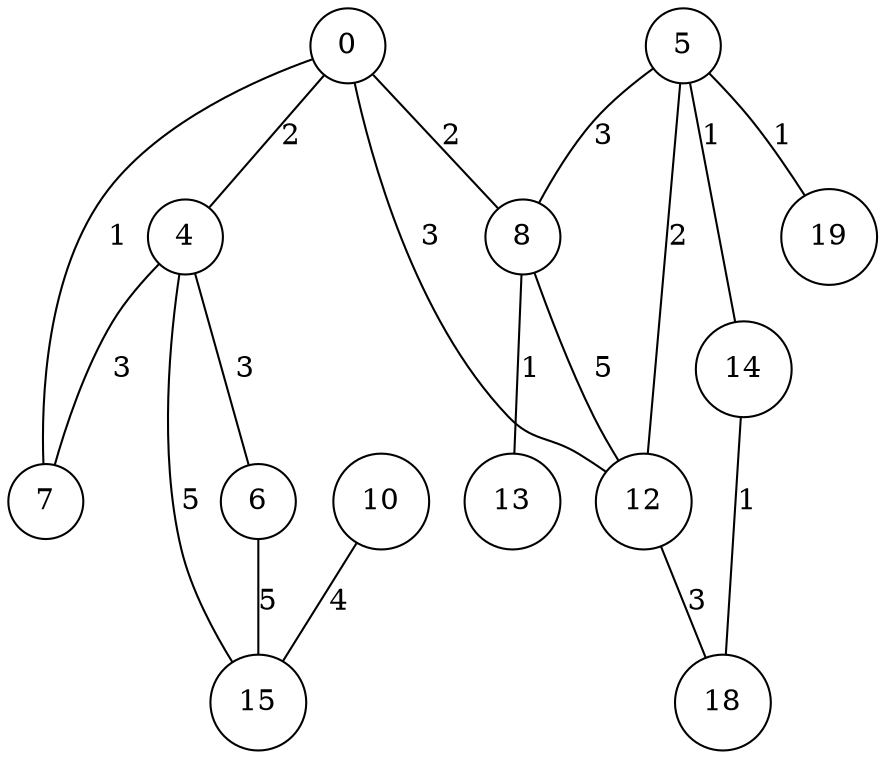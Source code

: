 graph qubit_interaction_graph {
    node [shape=circle];
    0 -- 7 [label=1];
    0 -- 4 [label=2];
    0 -- 12 [label=3];
    0 -- 8 [label=2];
    4 -- 7 [label=3];
    4 -- 15 [label=5];
    4 -- 6 [label=3];
    5 -- 12 [label=2];
    5 -- 8 [label=3];
    5 -- 14 [label=1];
    5 -- 19 [label=1];
    6 -- 15 [label=5];
    8 -- 12 [label=5];
    8 -- 13 [label=1];
    10 -- 15 [label=4];
    12 -- 18 [label=3];
    14 -- 18 [label=1];
}